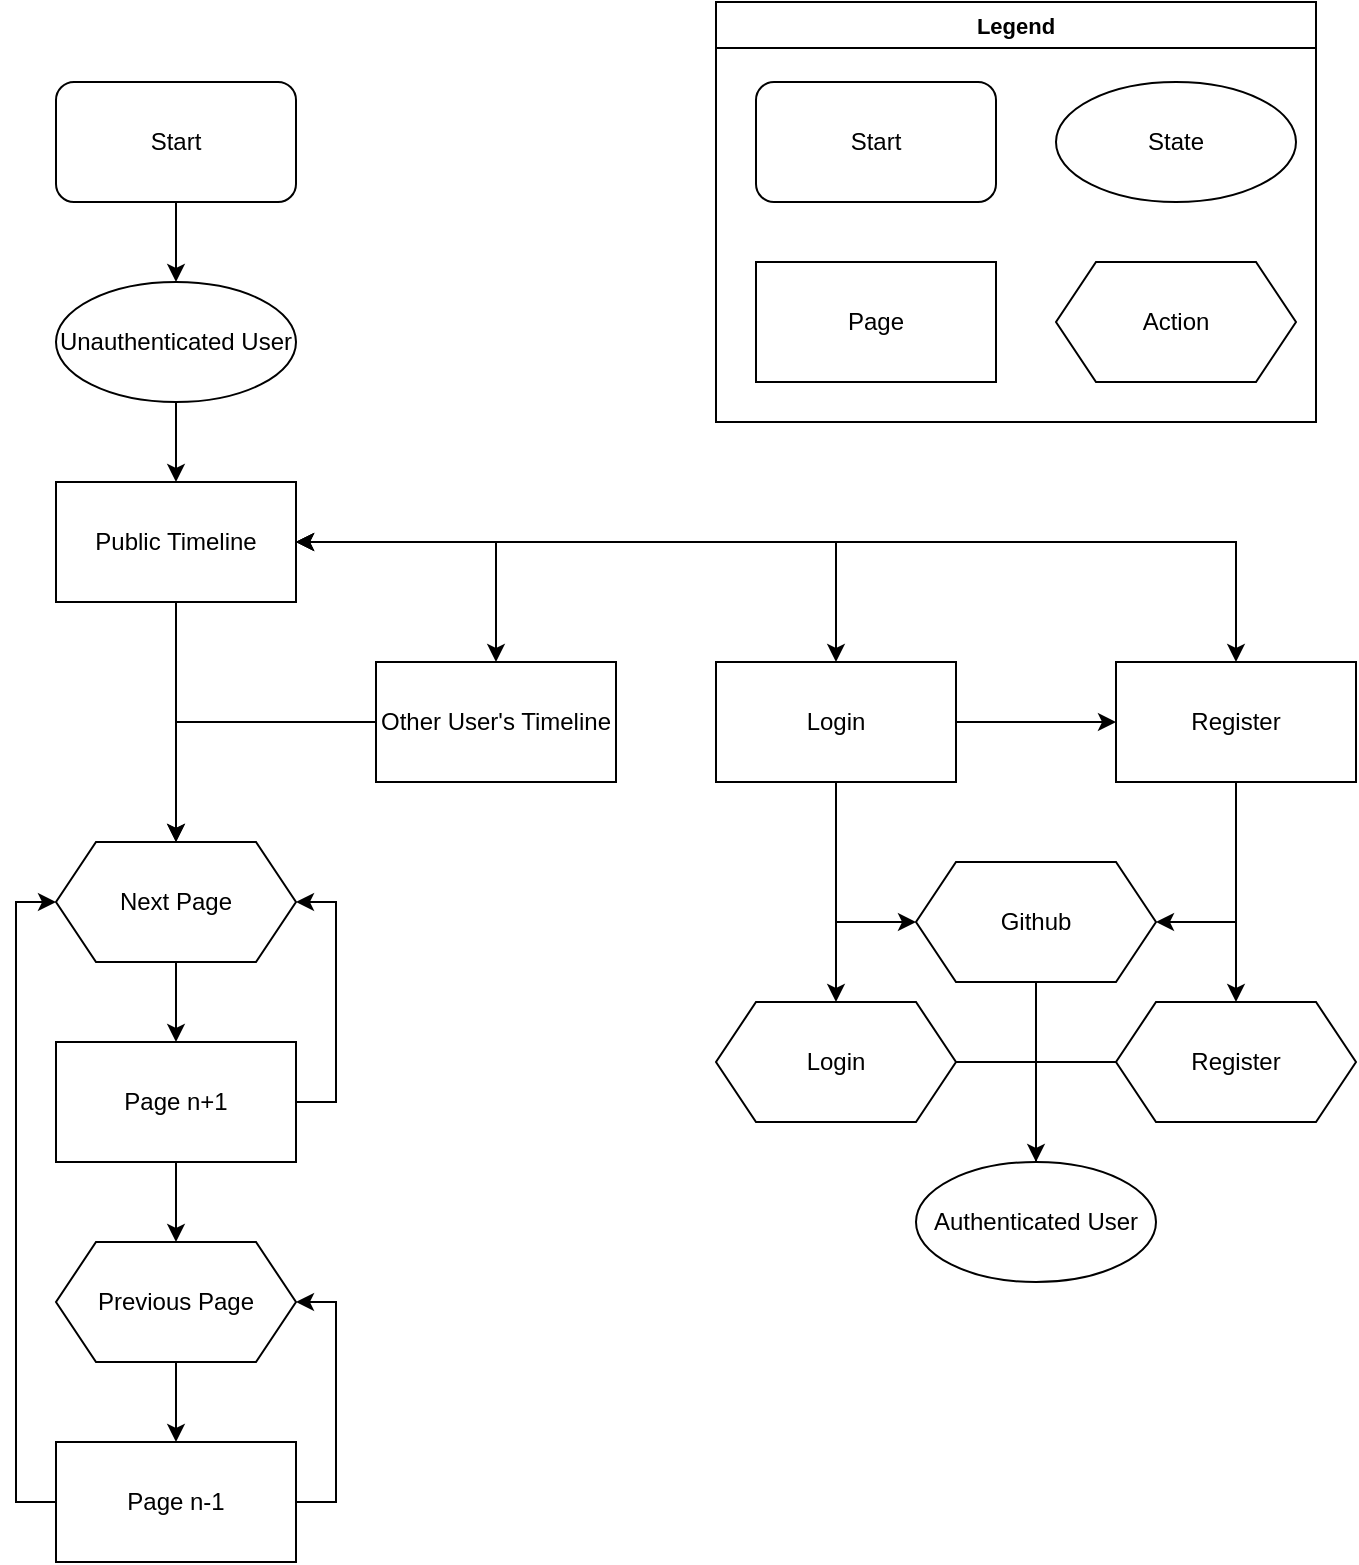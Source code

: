 <mxfile version="25.0.1">
  <diagram name="Page-1" id="gOv-1aPmwURdJN2ceVo-">
    <mxGraphModel dx="1434" dy="705" grid="1" gridSize="10" guides="1" tooltips="1" connect="1" arrows="1" fold="1" page="1" pageScale="1" pageWidth="850" pageHeight="1100" math="0" shadow="0">
      <root>
        <mxCell id="0" />
        <mxCell id="1" parent="0" />
        <mxCell id="pb0m8HbCgDDxHQslc3x3-5" style="edgeStyle=orthogonalEdgeStyle;rounded=0;orthogonalLoop=1;jettySize=auto;html=1;exitX=0.5;exitY=1;exitDx=0;exitDy=0;" parent="1" source="pb0m8HbCgDDxHQslc3x3-1" target="pb0m8HbCgDDxHQslc3x3-2" edge="1">
          <mxGeometry relative="1" as="geometry" />
        </mxCell>
        <mxCell id="pb0m8HbCgDDxHQslc3x3-1" value="Start" style="rounded=1;whiteSpace=wrap;html=1;" parent="1" vertex="1">
          <mxGeometry x="40" y="120" width="120" height="60" as="geometry" />
        </mxCell>
        <mxCell id="pb0m8HbCgDDxHQslc3x3-6" style="edgeStyle=orthogonalEdgeStyle;rounded=0;orthogonalLoop=1;jettySize=auto;html=1;exitX=0.5;exitY=1;exitDx=0;exitDy=0;" parent="1" source="pb0m8HbCgDDxHQslc3x3-2" target="pb0m8HbCgDDxHQslc3x3-3" edge="1">
          <mxGeometry relative="1" as="geometry" />
        </mxCell>
        <mxCell id="pb0m8HbCgDDxHQslc3x3-2" value="Unauthenticated User" style="ellipse;whiteSpace=wrap;html=1;" parent="1" vertex="1">
          <mxGeometry x="40" y="220" width="120" height="60" as="geometry" />
        </mxCell>
        <mxCell id="pb0m8HbCgDDxHQslc3x3-8" value="" style="edgeStyle=orthogonalEdgeStyle;rounded=0;orthogonalLoop=1;jettySize=auto;html=1;startArrow=classic;startFill=1;" parent="1" source="pb0m8HbCgDDxHQslc3x3-3" target="pb0m8HbCgDDxHQslc3x3-7" edge="1">
          <mxGeometry relative="1" as="geometry" />
        </mxCell>
        <mxCell id="pb0m8HbCgDDxHQslc3x3-9" style="edgeStyle=orthogonalEdgeStyle;rounded=0;orthogonalLoop=1;jettySize=auto;html=1;" parent="1" source="pb0m8HbCgDDxHQslc3x3-3" target="pb0m8HbCgDDxHQslc3x3-4" edge="1">
          <mxGeometry relative="1" as="geometry" />
        </mxCell>
        <mxCell id="pb0m8HbCgDDxHQslc3x3-27" style="edgeStyle=orthogonalEdgeStyle;shape=connector;rounded=0;orthogonalLoop=1;jettySize=auto;html=1;exitX=1;exitY=0.5;exitDx=0;exitDy=0;entryX=0.5;entryY=0;entryDx=0;entryDy=0;strokeColor=default;align=center;verticalAlign=middle;fontFamily=Helvetica;fontSize=11;fontColor=default;labelBackgroundColor=default;startArrow=classic;startFill=1;endArrow=classic;" parent="1" source="pb0m8HbCgDDxHQslc3x3-3" target="pb0m8HbCgDDxHQslc3x3-21" edge="1">
          <mxGeometry relative="1" as="geometry" />
        </mxCell>
        <mxCell id="pb0m8HbCgDDxHQslc3x3-31" style="edgeStyle=orthogonalEdgeStyle;shape=connector;rounded=0;orthogonalLoop=1;jettySize=auto;html=1;strokeColor=default;align=center;verticalAlign=middle;fontFamily=Helvetica;fontSize=11;fontColor=default;labelBackgroundColor=default;startArrow=classic;startFill=1;endArrow=classic;" parent="1" source="pb0m8HbCgDDxHQslc3x3-3" target="pb0m8HbCgDDxHQslc3x3-29" edge="1">
          <mxGeometry relative="1" as="geometry" />
        </mxCell>
        <mxCell id="pb0m8HbCgDDxHQslc3x3-3" value="Public Timeline" style="rounded=0;whiteSpace=wrap;html=1;" parent="1" vertex="1">
          <mxGeometry x="40" y="320" width="120" height="60" as="geometry" />
        </mxCell>
        <mxCell id="pb0m8HbCgDDxHQslc3x3-12" value="" style="edgeStyle=orthogonalEdgeStyle;rounded=0;orthogonalLoop=1;jettySize=auto;html=1;" parent="1" source="pb0m8HbCgDDxHQslc3x3-4" target="pb0m8HbCgDDxHQslc3x3-11" edge="1">
          <mxGeometry relative="1" as="geometry" />
        </mxCell>
        <mxCell id="pb0m8HbCgDDxHQslc3x3-4" value="Next Page" style="shape=hexagon;perimeter=hexagonPerimeter2;whiteSpace=wrap;html=1;fixedSize=1;" parent="1" vertex="1">
          <mxGeometry x="40" y="500" width="120" height="60" as="geometry" />
        </mxCell>
        <mxCell id="pb0m8HbCgDDxHQslc3x3-10" style="edgeStyle=orthogonalEdgeStyle;rounded=0;orthogonalLoop=1;jettySize=auto;html=1;" parent="1" source="pb0m8HbCgDDxHQslc3x3-7" target="pb0m8HbCgDDxHQslc3x3-4" edge="1">
          <mxGeometry relative="1" as="geometry" />
        </mxCell>
        <mxCell id="pb0m8HbCgDDxHQslc3x3-7" value="Other User&#39;s Timeline" style="rounded=0;whiteSpace=wrap;html=1;" parent="1" vertex="1">
          <mxGeometry x="200" y="410" width="120" height="60" as="geometry" />
        </mxCell>
        <mxCell id="pb0m8HbCgDDxHQslc3x3-14" style="edgeStyle=orthogonalEdgeStyle;rounded=0;orthogonalLoop=1;jettySize=auto;html=1;" parent="1" source="pb0m8HbCgDDxHQslc3x3-11" target="pb0m8HbCgDDxHQslc3x3-13" edge="1">
          <mxGeometry relative="1" as="geometry" />
        </mxCell>
        <mxCell id="pb0m8HbCgDDxHQslc3x3-16" style="edgeStyle=orthogonalEdgeStyle;rounded=0;orthogonalLoop=1;jettySize=auto;html=1;exitX=1;exitY=0.5;exitDx=0;exitDy=0;entryX=1;entryY=0.5;entryDx=0;entryDy=0;" parent="1" source="pb0m8HbCgDDxHQslc3x3-11" target="pb0m8HbCgDDxHQslc3x3-4" edge="1">
          <mxGeometry relative="1" as="geometry" />
        </mxCell>
        <mxCell id="pb0m8HbCgDDxHQslc3x3-11" value="Page n+1" style="whiteSpace=wrap;html=1;" parent="1" vertex="1">
          <mxGeometry x="40" y="600" width="120" height="60" as="geometry" />
        </mxCell>
        <mxCell id="pb0m8HbCgDDxHQslc3x3-18" style="edgeStyle=orthogonalEdgeStyle;rounded=0;orthogonalLoop=1;jettySize=auto;html=1;exitX=0.5;exitY=1;exitDx=0;exitDy=0;" parent="1" source="pb0m8HbCgDDxHQslc3x3-13" target="pb0m8HbCgDDxHQslc3x3-17" edge="1">
          <mxGeometry relative="1" as="geometry" />
        </mxCell>
        <mxCell id="pb0m8HbCgDDxHQslc3x3-13" value="Previous Page" style="shape=hexagon;perimeter=hexagonPerimeter2;whiteSpace=wrap;html=1;fixedSize=1;" parent="1" vertex="1">
          <mxGeometry x="40" y="700" width="120" height="60" as="geometry" />
        </mxCell>
        <mxCell id="pb0m8HbCgDDxHQslc3x3-19" style="edgeStyle=orthogonalEdgeStyle;rounded=0;orthogonalLoop=1;jettySize=auto;html=1;exitX=1;exitY=0.5;exitDx=0;exitDy=0;entryX=1;entryY=0.5;entryDx=0;entryDy=0;" parent="1" source="pb0m8HbCgDDxHQslc3x3-17" target="pb0m8HbCgDDxHQslc3x3-13" edge="1">
          <mxGeometry relative="1" as="geometry" />
        </mxCell>
        <mxCell id="pb0m8HbCgDDxHQslc3x3-20" style="edgeStyle=orthogonalEdgeStyle;rounded=0;orthogonalLoop=1;jettySize=auto;html=1;exitX=0;exitY=0.5;exitDx=0;exitDy=0;entryX=0;entryY=0.5;entryDx=0;entryDy=0;" parent="1" source="pb0m8HbCgDDxHQslc3x3-17" target="pb0m8HbCgDDxHQslc3x3-4" edge="1">
          <mxGeometry relative="1" as="geometry" />
        </mxCell>
        <mxCell id="pb0m8HbCgDDxHQslc3x3-17" value="Page n-1" style="whiteSpace=wrap;html=1;" parent="1" vertex="1">
          <mxGeometry x="40" y="800" width="120" height="60" as="geometry" />
        </mxCell>
        <mxCell id="pb0m8HbCgDDxHQslc3x3-30" value="" style="edgeStyle=orthogonalEdgeStyle;shape=connector;rounded=0;orthogonalLoop=1;jettySize=auto;html=1;strokeColor=default;align=center;verticalAlign=middle;fontFamily=Helvetica;fontSize=11;fontColor=default;labelBackgroundColor=default;startArrow=none;startFill=0;endArrow=classic;" parent="1" source="pb0m8HbCgDDxHQslc3x3-21" target="pb0m8HbCgDDxHQslc3x3-29" edge="1">
          <mxGeometry relative="1" as="geometry" />
        </mxCell>
        <mxCell id="pb0m8HbCgDDxHQslc3x3-37" style="edgeStyle=orthogonalEdgeStyle;shape=connector;rounded=0;orthogonalLoop=1;jettySize=auto;html=1;strokeColor=default;align=center;verticalAlign=middle;fontFamily=Helvetica;fontSize=11;fontColor=default;labelBackgroundColor=default;startArrow=none;startFill=0;endArrow=classic;" parent="1" source="pb0m8HbCgDDxHQslc3x3-21" target="pb0m8HbCgDDxHQslc3x3-35" edge="1">
          <mxGeometry relative="1" as="geometry" />
        </mxCell>
        <mxCell id="pb0m8HbCgDDxHQslc3x3-42" style="edgeStyle=orthogonalEdgeStyle;shape=connector;rounded=0;orthogonalLoop=1;jettySize=auto;html=1;entryX=0;entryY=0.5;entryDx=0;entryDy=0;strokeColor=default;align=center;verticalAlign=middle;fontFamily=Helvetica;fontSize=11;fontColor=default;labelBackgroundColor=default;startArrow=none;startFill=0;endArrow=classic;" parent="1" source="pb0m8HbCgDDxHQslc3x3-21" target="pb0m8HbCgDDxHQslc3x3-40" edge="1">
          <mxGeometry relative="1" as="geometry" />
        </mxCell>
        <mxCell id="pb0m8HbCgDDxHQslc3x3-21" value="Login" style="rounded=0;whiteSpace=wrap;html=1;" parent="1" vertex="1">
          <mxGeometry x="370" y="410" width="120" height="60" as="geometry" />
        </mxCell>
        <mxCell id="pb0m8HbCgDDxHQslc3x3-39" style="edgeStyle=orthogonalEdgeStyle;shape=connector;rounded=0;orthogonalLoop=1;jettySize=auto;html=1;strokeColor=default;align=center;verticalAlign=middle;fontFamily=Helvetica;fontSize=11;fontColor=default;labelBackgroundColor=default;startArrow=none;startFill=0;endArrow=classic;" parent="1" source="pb0m8HbCgDDxHQslc3x3-29" target="pb0m8HbCgDDxHQslc3x3-38" edge="1">
          <mxGeometry relative="1" as="geometry" />
        </mxCell>
        <mxCell id="pb0m8HbCgDDxHQslc3x3-41" style="edgeStyle=orthogonalEdgeStyle;shape=connector;rounded=0;orthogonalLoop=1;jettySize=auto;html=1;entryX=1;entryY=0.5;entryDx=0;entryDy=0;strokeColor=default;align=center;verticalAlign=middle;fontFamily=Helvetica;fontSize=11;fontColor=default;labelBackgroundColor=default;startArrow=none;startFill=0;endArrow=classic;" parent="1" source="pb0m8HbCgDDxHQslc3x3-29" target="pb0m8HbCgDDxHQslc3x3-40" edge="1">
          <mxGeometry relative="1" as="geometry" />
        </mxCell>
        <mxCell id="pb0m8HbCgDDxHQslc3x3-29" value="Register" style="rounded=0;whiteSpace=wrap;html=1;" parent="1" vertex="1">
          <mxGeometry x="570" y="410" width="120" height="60" as="geometry" />
        </mxCell>
        <mxCell id="pb0m8HbCgDDxHQslc3x3-47" style="edgeStyle=orthogonalEdgeStyle;shape=connector;rounded=0;orthogonalLoop=1;jettySize=auto;html=1;exitX=1;exitY=0.5;exitDx=0;exitDy=0;strokeColor=default;align=center;verticalAlign=middle;fontFamily=Helvetica;fontSize=11;fontColor=default;labelBackgroundColor=default;startArrow=none;startFill=0;endArrow=none;endFill=0;" parent="1" source="pb0m8HbCgDDxHQslc3x3-35" target="pb0m8HbCgDDxHQslc3x3-43" edge="1">
          <mxGeometry relative="1" as="geometry" />
        </mxCell>
        <mxCell id="pb0m8HbCgDDxHQslc3x3-35" value="Login" style="shape=hexagon;perimeter=hexagonPerimeter2;whiteSpace=wrap;html=1;fixedSize=1;" parent="1" vertex="1">
          <mxGeometry x="370" y="580" width="120" height="60" as="geometry" />
        </mxCell>
        <mxCell id="pb0m8HbCgDDxHQslc3x3-46" style="edgeStyle=orthogonalEdgeStyle;shape=connector;rounded=0;orthogonalLoop=1;jettySize=auto;html=1;exitX=0;exitY=0.5;exitDx=0;exitDy=0;strokeColor=default;align=center;verticalAlign=middle;fontFamily=Helvetica;fontSize=11;fontColor=default;labelBackgroundColor=default;startArrow=none;startFill=0;endArrow=none;endFill=0;" parent="1" source="pb0m8HbCgDDxHQslc3x3-38" target="pb0m8HbCgDDxHQslc3x3-43" edge="1">
          <mxGeometry relative="1" as="geometry" />
        </mxCell>
        <mxCell id="pb0m8HbCgDDxHQslc3x3-38" value="Register" style="shape=hexagon;perimeter=hexagonPerimeter2;whiteSpace=wrap;html=1;fixedSize=1;" parent="1" vertex="1">
          <mxGeometry x="570" y="580" width="120" height="60" as="geometry" />
        </mxCell>
        <mxCell id="pb0m8HbCgDDxHQslc3x3-45" style="edgeStyle=orthogonalEdgeStyle;shape=connector;rounded=0;orthogonalLoop=1;jettySize=auto;html=1;exitX=0.5;exitY=1;exitDx=0;exitDy=0;strokeColor=default;align=center;verticalAlign=middle;fontFamily=Helvetica;fontSize=11;fontColor=default;labelBackgroundColor=default;startArrow=none;startFill=0;endArrow=classic;" parent="1" source="pb0m8HbCgDDxHQslc3x3-40" target="pb0m8HbCgDDxHQslc3x3-43" edge="1">
          <mxGeometry relative="1" as="geometry" />
        </mxCell>
        <mxCell id="pb0m8HbCgDDxHQslc3x3-40" value="Github" style="shape=hexagon;perimeter=hexagonPerimeter2;whiteSpace=wrap;html=1;fixedSize=1;" parent="1" vertex="1">
          <mxGeometry x="470" y="510" width="120" height="60" as="geometry" />
        </mxCell>
        <mxCell id="pb0m8HbCgDDxHQslc3x3-43" value="Authenticated User" style="ellipse;whiteSpace=wrap;html=1;" parent="1" vertex="1">
          <mxGeometry x="470" y="660" width="120" height="60" as="geometry" />
        </mxCell>
        <mxCell id="pb0m8HbCgDDxHQslc3x3-48" value="Start" style="rounded=1;whiteSpace=wrap;html=1;" parent="1" vertex="1">
          <mxGeometry x="390" y="120" width="120" height="60" as="geometry" />
        </mxCell>
        <mxCell id="pb0m8HbCgDDxHQslc3x3-49" value="State" style="ellipse;whiteSpace=wrap;html=1;" parent="1" vertex="1">
          <mxGeometry x="540" y="120" width="120" height="60" as="geometry" />
        </mxCell>
        <mxCell id="pb0m8HbCgDDxHQslc3x3-50" value="Page" style="rounded=0;whiteSpace=wrap;html=1;" parent="1" vertex="1">
          <mxGeometry x="390" y="210" width="120" height="60" as="geometry" />
        </mxCell>
        <mxCell id="pb0m8HbCgDDxHQslc3x3-51" value="Action" style="shape=hexagon;perimeter=hexagonPerimeter2;whiteSpace=wrap;html=1;fixedSize=1;" parent="1" vertex="1">
          <mxGeometry x="540" y="210" width="120" height="60" as="geometry" />
        </mxCell>
        <mxCell id="mFIkvrJSW-MTpzyvXH9f-4" value="Legend" style="swimlane;whiteSpace=wrap;html=1;fontFamily=Helvetica;fontSize=11;fontColor=default;labelBackgroundColor=default;" vertex="1" parent="1">
          <mxGeometry x="370" y="80" width="300" height="210" as="geometry" />
        </mxCell>
      </root>
    </mxGraphModel>
  </diagram>
</mxfile>

